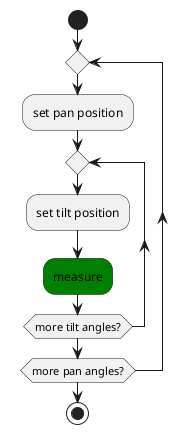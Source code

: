 @startuml Messschleife

start
repeat
:set pan position;
repeat
:set tilt position;
#Green:measure;
repeat while (more tilt angles?)
repeat while (more pan angles?)
stop

@enduml